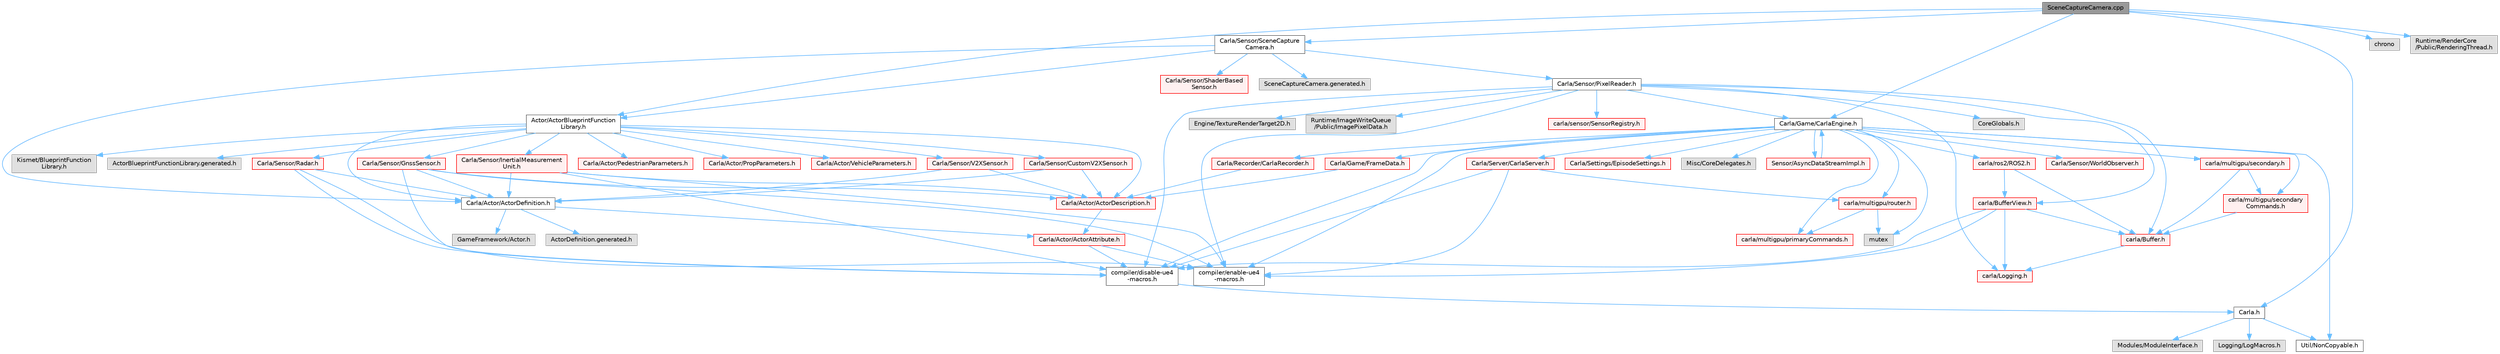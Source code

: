 digraph "SceneCaptureCamera.cpp"
{
 // INTERACTIVE_SVG=YES
 // LATEX_PDF_SIZE
  bgcolor="transparent";
  edge [fontname=Helvetica,fontsize=10,labelfontname=Helvetica,labelfontsize=10];
  node [fontname=Helvetica,fontsize=10,shape=box,height=0.2,width=0.4];
  Node1 [id="Node000001",label="SceneCaptureCamera.cpp",height=0.2,width=0.4,color="gray40", fillcolor="grey60", style="filled", fontcolor="black",tooltip=" "];
  Node1 -> Node2 [id="edge1_Node000001_Node000002",color="steelblue1",style="solid",tooltip=" "];
  Node2 [id="Node000002",label="Carla.h",height=0.2,width=0.4,color="grey40", fillcolor="white", style="filled",URL="$d7/d7d/Carla_8h.html",tooltip=" "];
  Node2 -> Node3 [id="edge2_Node000002_Node000003",color="steelblue1",style="solid",tooltip=" "];
  Node3 [id="Node000003",label="Util/NonCopyable.h",height=0.2,width=0.4,color="grey40", fillcolor="white", style="filled",URL="$d4/d57/Unreal_2CarlaUE4_2Plugins_2Carla_2Source_2Carla_2Util_2NonCopyable_8h.html",tooltip=" "];
  Node2 -> Node4 [id="edge3_Node000002_Node000004",color="steelblue1",style="solid",tooltip=" "];
  Node4 [id="Node000004",label="Logging/LogMacros.h",height=0.2,width=0.4,color="grey60", fillcolor="#E0E0E0", style="filled",tooltip=" "];
  Node2 -> Node5 [id="edge4_Node000002_Node000005",color="steelblue1",style="solid",tooltip=" "];
  Node5 [id="Node000005",label="Modules/ModuleInterface.h",height=0.2,width=0.4,color="grey60", fillcolor="#E0E0E0", style="filled",tooltip=" "];
  Node1 -> Node6 [id="edge5_Node000001_Node000006",color="steelblue1",style="solid",tooltip=" "];
  Node6 [id="Node000006",label="Carla/Sensor/SceneCapture\lCamera.h",height=0.2,width=0.4,color="grey40", fillcolor="white", style="filled",URL="$dc/d56/SceneCaptureCamera_8h.html",tooltip=" "];
  Node6 -> Node7 [id="edge6_Node000006_Node000007",color="steelblue1",style="solid",tooltip=" "];
  Node7 [id="Node000007",label="Carla/Actor/ActorDefinition.h",height=0.2,width=0.4,color="grey40", fillcolor="white", style="filled",URL="$d0/d65/Unreal_2CarlaUE4_2Plugins_2Carla_2Source_2Carla_2Actor_2ActorDefinition_8h.html",tooltip=" "];
  Node7 -> Node8 [id="edge7_Node000007_Node000008",color="steelblue1",style="solid",tooltip=" "];
  Node8 [id="Node000008",label="Carla/Actor/ActorAttribute.h",height=0.2,width=0.4,color="red", fillcolor="#FFF0F0", style="filled",URL="$d6/d1a/Unreal_2CarlaUE4_2Plugins_2Carla_2Source_2Carla_2Actor_2ActorAttribute_8h.html",tooltip=" "];
  Node8 -> Node9 [id="edge8_Node000008_Node000009",color="steelblue1",style="solid",tooltip=" "];
  Node9 [id="Node000009",label="compiler/disable-ue4\l-macros.h",height=0.2,width=0.4,color="grey40", fillcolor="white", style="filled",URL="$d2/d02/disable-ue4-macros_8h.html",tooltip=" "];
  Node9 -> Node2 [id="edge9_Node000009_Node000002",color="steelblue1",style="solid",tooltip=" "];
  Node8 -> Node12 [id="edge10_Node000008_Node000012",color="steelblue1",style="solid",tooltip=" "];
  Node12 [id="Node000012",label="compiler/enable-ue4\l-macros.h",height=0.2,width=0.4,color="grey40", fillcolor="white", style="filled",URL="$d9/da2/enable-ue4-macros_8h.html",tooltip=" "];
  Node7 -> Node14 [id="edge11_Node000007_Node000014",color="steelblue1",style="solid",tooltip=" "];
  Node14 [id="Node000014",label="GameFramework/Actor.h",height=0.2,width=0.4,color="grey60", fillcolor="#E0E0E0", style="filled",tooltip=" "];
  Node7 -> Node15 [id="edge12_Node000007_Node000015",color="steelblue1",style="solid",tooltip=" "];
  Node15 [id="Node000015",label="ActorDefinition.generated.h",height=0.2,width=0.4,color="grey60", fillcolor="#E0E0E0", style="filled",tooltip=" "];
  Node6 -> Node16 [id="edge13_Node000006_Node000016",color="steelblue1",style="solid",tooltip=" "];
  Node16 [id="Node000016",label="Actor/ActorBlueprintFunction\lLibrary.h",height=0.2,width=0.4,color="grey40", fillcolor="white", style="filled",URL="$d7/dda/ActorBlueprintFunctionLibrary_8h.html",tooltip=" "];
  Node16 -> Node7 [id="edge14_Node000016_Node000007",color="steelblue1",style="solid",tooltip=" "];
  Node16 -> Node17 [id="edge15_Node000016_Node000017",color="steelblue1",style="solid",tooltip=" "];
  Node17 [id="Node000017",label="Carla/Actor/ActorDescription.h",height=0.2,width=0.4,color="red", fillcolor="#FFF0F0", style="filled",URL="$d4/de6/Unreal_2CarlaUE4_2Plugins_2Carla_2Source_2Carla_2Actor_2ActorDescription_8h.html",tooltip=" "];
  Node17 -> Node8 [id="edge16_Node000017_Node000008",color="steelblue1",style="solid",tooltip=" "];
  Node16 -> Node19 [id="edge17_Node000016_Node000019",color="steelblue1",style="solid",tooltip=" "];
  Node19 [id="Node000019",label="Carla/Actor/PedestrianParameters.h",height=0.2,width=0.4,color="red", fillcolor="#FFF0F0", style="filled",URL="$d5/dca/PedestrianParameters_8h.html",tooltip=" "];
  Node16 -> Node22 [id="edge18_Node000016_Node000022",color="steelblue1",style="solid",tooltip=" "];
  Node22 [id="Node000022",label="Carla/Actor/PropParameters.h",height=0.2,width=0.4,color="red", fillcolor="#FFF0F0", style="filled",URL="$dc/d01/PropParameters_8h.html",tooltip=" "];
  Node16 -> Node25 [id="edge19_Node000016_Node000025",color="steelblue1",style="solid",tooltip=" "];
  Node25 [id="Node000025",label="Carla/Actor/VehicleParameters.h",height=0.2,width=0.4,color="red", fillcolor="#FFF0F0", style="filled",URL="$d1/d1b/VehicleParameters_8h.html",tooltip=" "];
  Node16 -> Node68 [id="edge20_Node000016_Node000068",color="steelblue1",style="solid",tooltip=" "];
  Node68 [id="Node000068",label="Carla/Sensor/GnssSensor.h",height=0.2,width=0.4,color="red", fillcolor="#FFF0F0", style="filled",URL="$d9/d73/GnssSensor_8h.html",tooltip=" "];
  Node68 -> Node7 [id="edge21_Node000068_Node000007",color="steelblue1",style="solid",tooltip=" "];
  Node68 -> Node17 [id="edge22_Node000068_Node000017",color="steelblue1",style="solid",tooltip=" "];
  Node68 -> Node9 [id="edge23_Node000068_Node000009",color="steelblue1",style="solid",tooltip=" "];
  Node68 -> Node12 [id="edge24_Node000068_Node000012",color="steelblue1",style="solid",tooltip=" "];
  Node16 -> Node350 [id="edge25_Node000016_Node000350",color="steelblue1",style="solid",tooltip=" "];
  Node350 [id="Node000350",label="Carla/Sensor/Radar.h",height=0.2,width=0.4,color="red", fillcolor="#FFF0F0", style="filled",URL="$d6/de9/Radar_8h.html",tooltip=" "];
  Node350 -> Node7 [id="edge26_Node000350_Node000007",color="steelblue1",style="solid",tooltip=" "];
  Node350 -> Node9 [id="edge27_Node000350_Node000009",color="steelblue1",style="solid",tooltip=" "];
  Node350 -> Node12 [id="edge28_Node000350_Node000012",color="steelblue1",style="solid",tooltip=" "];
  Node16 -> Node352 [id="edge29_Node000016_Node000352",color="steelblue1",style="solid",tooltip=" "];
  Node352 [id="Node000352",label="Carla/Sensor/InertialMeasurement\lUnit.h",height=0.2,width=0.4,color="red", fillcolor="#FFF0F0", style="filled",URL="$d7/dfa/InertialMeasurementUnit_8h.html",tooltip=" "];
  Node352 -> Node7 [id="edge30_Node000352_Node000007",color="steelblue1",style="solid",tooltip=" "];
  Node352 -> Node17 [id="edge31_Node000352_Node000017",color="steelblue1",style="solid",tooltip=" "];
  Node352 -> Node9 [id="edge32_Node000352_Node000009",color="steelblue1",style="solid",tooltip=" "];
  Node352 -> Node12 [id="edge33_Node000352_Node000012",color="steelblue1",style="solid",tooltip=" "];
  Node16 -> Node354 [id="edge34_Node000016_Node000354",color="steelblue1",style="solid",tooltip=" "];
  Node354 [id="Node000354",label="Carla/Sensor/V2XSensor.h",height=0.2,width=0.4,color="red", fillcolor="#FFF0F0", style="filled",URL="$d1/d71/V2XSensor_8h.html",tooltip=" "];
  Node354 -> Node7 [id="edge35_Node000354_Node000007",color="steelblue1",style="solid",tooltip=" "];
  Node354 -> Node17 [id="edge36_Node000354_Node000017",color="steelblue1",style="solid",tooltip=" "];
  Node16 -> Node359 [id="edge37_Node000016_Node000359",color="steelblue1",style="solid",tooltip=" "];
  Node359 [id="Node000359",label="Carla/Sensor/CustomV2XSensor.h",height=0.2,width=0.4,color="red", fillcolor="#FFF0F0", style="filled",URL="$df/d4b/CustomV2XSensor_8h.html",tooltip=" "];
  Node359 -> Node7 [id="edge38_Node000359_Node000007",color="steelblue1",style="solid",tooltip=" "];
  Node359 -> Node17 [id="edge39_Node000359_Node000017",color="steelblue1",style="solid",tooltip=" "];
  Node16 -> Node271 [id="edge40_Node000016_Node000271",color="steelblue1",style="solid",tooltip=" "];
  Node271 [id="Node000271",label="Kismet/BlueprintFunction\lLibrary.h",height=0.2,width=0.4,color="grey60", fillcolor="#E0E0E0", style="filled",tooltip=" "];
  Node16 -> Node361 [id="edge41_Node000016_Node000361",color="steelblue1",style="solid",tooltip=" "];
  Node361 [id="Node000361",label="ActorBlueprintFunctionLibrary.generated.h",height=0.2,width=0.4,color="grey60", fillcolor="#E0E0E0", style="filled",tooltip=" "];
  Node6 -> Node362 [id="edge42_Node000006_Node000362",color="steelblue1",style="solid",tooltip=" "];
  Node362 [id="Node000362",label="Carla/Sensor/PixelReader.h",height=0.2,width=0.4,color="grey40", fillcolor="white", style="filled",URL="$df/d2e/PixelReader_8h.html",tooltip=" "];
  Node362 -> Node363 [id="edge43_Node000362_Node000363",color="steelblue1",style="solid",tooltip=" "];
  Node363 [id="Node000363",label="CoreGlobals.h",height=0.2,width=0.4,color="grey60", fillcolor="#E0E0E0", style="filled",tooltip=" "];
  Node362 -> Node364 [id="edge44_Node000362_Node000364",color="steelblue1",style="solid",tooltip=" "];
  Node364 [id="Node000364",label="Engine/TextureRenderTarget2D.h",height=0.2,width=0.4,color="grey60", fillcolor="#E0E0E0", style="filled",tooltip=" "];
  Node362 -> Node365 [id="edge45_Node000362_Node000365",color="steelblue1",style="solid",tooltip=" "];
  Node365 [id="Node000365",label="Runtime/ImageWriteQueue\l/Public/ImagePixelData.h",height=0.2,width=0.4,color="grey60", fillcolor="#E0E0E0", style="filled",tooltip=" "];
  Node362 -> Node343 [id="edge46_Node000362_Node000343",color="steelblue1",style="solid",tooltip=" "];
  Node343 [id="Node000343",label="Carla/Game/CarlaEngine.h",height=0.2,width=0.4,color="grey40", fillcolor="white", style="filled",URL="$d0/d11/CarlaEngine_8h.html",tooltip=" "];
  Node343 -> Node220 [id="edge47_Node000343_Node000220",color="steelblue1",style="solid",tooltip=" "];
  Node220 [id="Node000220",label="Carla/Recorder/CarlaRecorder.h",height=0.2,width=0.4,color="red", fillcolor="#FFF0F0", style="filled",URL="$d9/d6a/CarlaRecorder_8h.html",tooltip=" "];
  Node220 -> Node17 [id="edge48_Node000220_Node000017",color="steelblue1",style="solid",tooltip=" "];
  Node343 -> Node251 [id="edge49_Node000343_Node000251",color="steelblue1",style="solid",tooltip=" "];
  Node251 [id="Node000251",label="Carla/Sensor/WorldObserver.h",height=0.2,width=0.4,color="red", fillcolor="#FFF0F0", style="filled",URL="$d8/deb/WorldObserver_8h.html",tooltip=" "];
  Node343 -> Node252 [id="edge50_Node000343_Node000252",color="steelblue1",style="solid",tooltip=" "];
  Node252 [id="Node000252",label="Carla/Server/CarlaServer.h",height=0.2,width=0.4,color="red", fillcolor="#FFF0F0", style="filled",URL="$d0/d35/CarlaServer_8h.html",tooltip=" "];
  Node252 -> Node9 [id="edge51_Node000252_Node000009",color="steelblue1",style="solid",tooltip=" "];
  Node252 -> Node253 [id="edge52_Node000252_Node000253",color="steelblue1",style="solid",tooltip=" "];
  Node253 [id="Node000253",label="carla/multigpu/router.h",height=0.2,width=0.4,color="red", fillcolor="#FFF0F0", style="filled",URL="$da/db7/router_8h.html",tooltip=" "];
  Node253 -> Node262 [id="edge53_Node000253_Node000262",color="steelblue1",style="solid",tooltip=" "];
  Node262 [id="Node000262",label="carla/multigpu/primaryCommands.h",height=0.2,width=0.4,color="red", fillcolor="#FFF0F0", style="filled",URL="$dd/dbf/primaryCommands_8h.html",tooltip=" "];
  Node253 -> Node196 [id="edge54_Node000253_Node000196",color="steelblue1",style="solid",tooltip=" "];
  Node196 [id="Node000196",label="mutex",height=0.2,width=0.4,color="grey60", fillcolor="#E0E0E0", style="filled",tooltip=" "];
  Node252 -> Node12 [id="edge55_Node000252_Node000012",color="steelblue1",style="solid",tooltip=" "];
  Node343 -> Node268 [id="edge56_Node000343_Node000268",color="steelblue1",style="solid",tooltip=" "];
  Node268 [id="Node000268",label="Carla/Settings/EpisodeSettings.h",height=0.2,width=0.4,color="red", fillcolor="#FFF0F0", style="filled",URL="$d8/d64/Unreal_2CarlaUE4_2Plugins_2Carla_2Source_2Carla_2Settings_2EpisodeSettings_8h.html",tooltip=" "];
  Node343 -> Node3 [id="edge57_Node000343_Node000003",color="steelblue1",style="solid",tooltip=" "];
  Node343 -> Node277 [id="edge58_Node000343_Node000277",color="steelblue1",style="solid",tooltip=" "];
  Node277 [id="Node000277",label="Carla/Game/FrameData.h",height=0.2,width=0.4,color="red", fillcolor="#FFF0F0", style="filled",URL="$d2/df1/FrameData_8h.html",tooltip=" "];
  Node277 -> Node17 [id="edge59_Node000277_Node000017",color="steelblue1",style="solid",tooltip=" "];
  Node343 -> Node344 [id="edge60_Node000343_Node000344",color="steelblue1",style="solid",tooltip=" "];
  Node344 [id="Node000344",label="Misc/CoreDelegates.h",height=0.2,width=0.4,color="grey60", fillcolor="#E0E0E0", style="filled",tooltip=" "];
  Node343 -> Node9 [id="edge61_Node000343_Node000009",color="steelblue1",style="solid",tooltip=" "];
  Node343 -> Node253 [id="edge62_Node000343_Node000253",color="steelblue1",style="solid",tooltip=" "];
  Node343 -> Node262 [id="edge63_Node000343_Node000262",color="steelblue1",style="solid",tooltip=" "];
  Node343 -> Node345 [id="edge64_Node000343_Node000345",color="steelblue1",style="solid",tooltip=" "];
  Node345 [id="Node000345",label="carla/multigpu/secondary.h",height=0.2,width=0.4,color="red", fillcolor="#FFF0F0", style="filled",URL="$de/df9/secondary_8h.html",tooltip=" "];
  Node345 -> Node78 [id="edge65_Node000345_Node000078",color="steelblue1",style="solid",tooltip=" "];
  Node78 [id="Node000078",label="carla/Buffer.h",height=0.2,width=0.4,color="red", fillcolor="#FFF0F0", style="filled",URL="$d2/dda/carla_2Buffer_8h.html",tooltip=" "];
  Node78 -> Node83 [id="edge66_Node000078_Node000083",color="steelblue1",style="solid",tooltip=" "];
  Node83 [id="Node000083",label="carla/Logging.h",height=0.2,width=0.4,color="red", fillcolor="#FFF0F0", style="filled",URL="$de/d87/Logging_8h.html",tooltip=" "];
  Node345 -> Node346 [id="edge67_Node000345_Node000346",color="steelblue1",style="solid",tooltip=" "];
  Node346 [id="Node000346",label="carla/multigpu/secondary\lCommands.h",height=0.2,width=0.4,color="red", fillcolor="#FFF0F0", style="filled",URL="$d6/d9a/secondaryCommands_8h.html",tooltip=" "];
  Node346 -> Node78 [id="edge68_Node000346_Node000078",color="steelblue1",style="solid",tooltip=" "];
  Node343 -> Node346 [id="edge69_Node000343_Node000346",color="steelblue1",style="solid",tooltip=" "];
  Node343 -> Node129 [id="edge70_Node000343_Node000129",color="steelblue1",style="solid",tooltip=" "];
  Node129 [id="Node000129",label="carla/ros2/ROS2.h",height=0.2,width=0.4,color="red", fillcolor="#FFF0F0", style="filled",URL="$da/db8/ROS2_8h.html",tooltip=" "];
  Node129 -> Node78 [id="edge71_Node000129_Node000078",color="steelblue1",style="solid",tooltip=" "];
  Node129 -> Node130 [id="edge72_Node000129_Node000130",color="steelblue1",style="solid",tooltip=" "];
  Node130 [id="Node000130",label="carla/BufferView.h",height=0.2,width=0.4,color="red", fillcolor="#FFF0F0", style="filled",URL="$d8/dee/BufferView_8h.html",tooltip=" "];
  Node130 -> Node78 [id="edge73_Node000130_Node000078",color="steelblue1",style="solid",tooltip=" "];
  Node130 -> Node83 [id="edge74_Node000130_Node000083",color="steelblue1",style="solid",tooltip=" "];
  Node130 -> Node12 [id="edge75_Node000130_Node000012",color="steelblue1",style="solid",tooltip=" "];
  Node130 -> Node9 [id="edge76_Node000130_Node000009",color="steelblue1",style="solid",tooltip=" "];
  Node343 -> Node12 [id="edge77_Node000343_Node000012",color="steelblue1",style="solid",tooltip=" "];
  Node343 -> Node196 [id="edge78_Node000343_Node000196",color="steelblue1",style="solid",tooltip=" "];
  Node343 -> Node347 [id="edge79_Node000343_Node000347",color="steelblue1",style="solid",tooltip=" "];
  Node347 [id="Node000347",label="Sensor/AsyncDataStreamImpl.h",height=0.2,width=0.4,color="red", fillcolor="#FFF0F0", style="filled",URL="$d0/d17/AsyncDataStreamImpl_8h.html",tooltip=" "];
  Node347 -> Node343 [id="edge80_Node000347_Node000343",color="steelblue1",style="solid",tooltip=" "];
  Node362 -> Node9 [id="edge81_Node000362_Node000009",color="steelblue1",style="solid",tooltip=" "];
  Node362 -> Node83 [id="edge82_Node000362_Node000083",color="steelblue1",style="solid",tooltip=" "];
  Node362 -> Node78 [id="edge83_Node000362_Node000078",color="steelblue1",style="solid",tooltip=" "];
  Node362 -> Node130 [id="edge84_Node000362_Node000130",color="steelblue1",style="solid",tooltip=" "];
  Node362 -> Node118 [id="edge85_Node000362_Node000118",color="steelblue1",style="solid",tooltip=" "];
  Node118 [id="Node000118",label="carla/sensor/SensorRegistry.h",height=0.2,width=0.4,color="red", fillcolor="#FFF0F0", style="filled",URL="$d4/d03/SensorRegistry_8h.html",tooltip=" "];
  Node362 -> Node12 [id="edge86_Node000362_Node000012",color="steelblue1",style="solid",tooltip=" "];
  Node6 -> Node366 [id="edge87_Node000006_Node000366",color="steelblue1",style="solid",tooltip=" "];
  Node366 [id="Node000366",label="Carla/Sensor/ShaderBased\lSensor.h",height=0.2,width=0.4,color="red", fillcolor="#FFF0F0", style="filled",URL="$da/d69/ShaderBasedSensor_8h.html",tooltip=" "];
  Node6 -> Node376 [id="edge88_Node000006_Node000376",color="steelblue1",style="solid",tooltip=" "];
  Node376 [id="Node000376",label="SceneCaptureCamera.generated.h",height=0.2,width=0.4,color="grey60", fillcolor="#E0E0E0", style="filled",tooltip=" "];
  Node1 -> Node343 [id="edge89_Node000001_Node000343",color="steelblue1",style="solid",tooltip=" "];
  Node1 -> Node181 [id="edge90_Node000001_Node000181",color="steelblue1",style="solid",tooltip=" "];
  Node181 [id="Node000181",label="chrono",height=0.2,width=0.4,color="grey60", fillcolor="#E0E0E0", style="filled",tooltip=" "];
  Node1 -> Node16 [id="edge91_Node000001_Node000016",color="steelblue1",style="solid",tooltip=" "];
  Node1 -> Node377 [id="edge92_Node000001_Node000377",color="steelblue1",style="solid",tooltip=" "];
  Node377 [id="Node000377",label="Runtime/RenderCore\l/Public/RenderingThread.h",height=0.2,width=0.4,color="grey60", fillcolor="#E0E0E0", style="filled",tooltip=" "];
}
